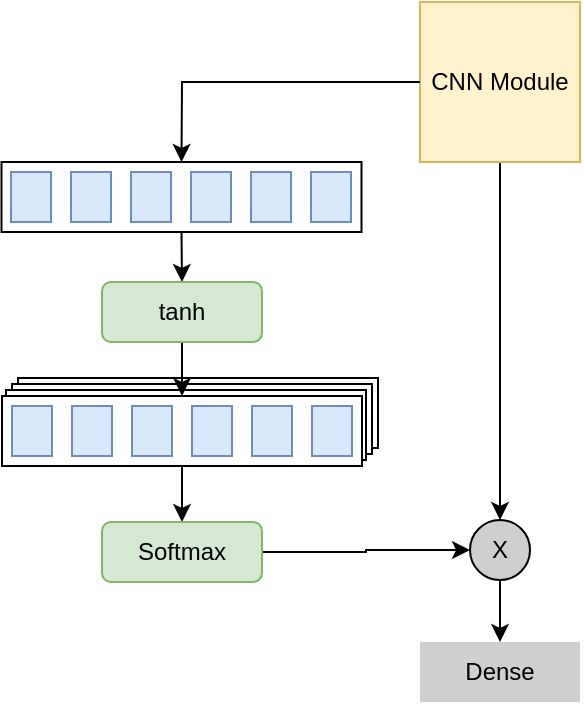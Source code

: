 <mxfile version="14.7.6" type="github">
  <diagram id="12bKeqMDI-2RTw7QtdX4" name="Page-1">
    <mxGraphModel dx="276" dy="148" grid="1" gridSize="10" guides="1" tooltips="1" connect="1" arrows="1" fold="1" page="1" pageScale="1" pageWidth="827" pageHeight="1169" math="0" shadow="0">
      <root>
        <mxCell id="0" />
        <mxCell id="1" parent="0" />
        <mxCell id="8udzAKhZFIz63xqEFnLd-36" value="" style="rounded=0;whiteSpace=wrap;html=1;" parent="1" vertex="1">
          <mxGeometry x="259" y="208" width="180" height="35" as="geometry" />
        </mxCell>
        <mxCell id="8udzAKhZFIz63xqEFnLd-35" value="" style="rounded=0;whiteSpace=wrap;html=1;" parent="1" vertex="1">
          <mxGeometry x="256" y="211" width="180" height="35" as="geometry" />
        </mxCell>
        <mxCell id="8udzAKhZFIz63xqEFnLd-33" value="" style="rounded=0;whiteSpace=wrap;html=1;" parent="1" vertex="1">
          <mxGeometry x="253" y="214" width="180" height="35" as="geometry" />
        </mxCell>
        <mxCell id="8udzAKhZFIz63xqEFnLd-4" style="edgeStyle=orthogonalEdgeStyle;rounded=0;orthogonalLoop=1;jettySize=auto;html=1;exitX=0.5;exitY=1;exitDx=0;exitDy=0;entryX=0.5;entryY=0;entryDx=0;entryDy=0;" parent="1" source="8udzAKhZFIz63xqEFnLd-1" target="8udzAKhZFIz63xqEFnLd-20" edge="1">
          <mxGeometry relative="1" as="geometry" />
        </mxCell>
        <mxCell id="8udzAKhZFIz63xqEFnLd-1" value="CNN Module" style="rounded=0;whiteSpace=wrap;html=1;strokeColor=#d6b656;fillColor=#fff2cc;" parent="1" vertex="1">
          <mxGeometry x="460" y="20" width="80" height="80" as="geometry" />
        </mxCell>
        <mxCell id="8udzAKhZFIz63xqEFnLd-3" value="Dense" style="rounded=0;whiteSpace=wrap;html=1;strokeColor=none;fillColor=#CFCFCF;" parent="1" vertex="1">
          <mxGeometry x="460" y="340" width="80" height="30" as="geometry" />
        </mxCell>
        <mxCell id="8udzAKhZFIz63xqEFnLd-32" style="edgeStyle=orthogonalEdgeStyle;rounded=0;jumpSize=0;orthogonalLoop=1;jettySize=auto;html=1;exitX=0.5;exitY=1;exitDx=0;exitDy=0;entryX=0.5;entryY=0;entryDx=0;entryDy=0;" parent="1" source="8udzAKhZFIz63xqEFnLd-6" target="8udzAKhZFIz63xqEFnLd-31" edge="1">
          <mxGeometry relative="1" as="geometry" />
        </mxCell>
        <mxCell id="8udzAKhZFIz63xqEFnLd-6" value="" style="rounded=0;whiteSpace=wrap;html=1;fillColor=none;" parent="1" vertex="1">
          <mxGeometry x="250.75" y="100" width="180" height="35" as="geometry" />
        </mxCell>
        <mxCell id="8udzAKhZFIz63xqEFnLd-8" value="" style="endArrow=classic;html=1;entryX=0.5;entryY=0;entryDx=0;entryDy=0;jumpSize=0;rounded=0;exitX=0;exitY=0.5;exitDx=0;exitDy=0;" parent="1" target="8udzAKhZFIz63xqEFnLd-6" edge="1" source="8udzAKhZFIz63xqEFnLd-1">
          <mxGeometry width="50" height="50" relative="1" as="geometry">
            <mxPoint x="556" y="80" as="sourcePoint" />
            <mxPoint x="616" y="120" as="targetPoint" />
            <Array as="points">
              <mxPoint x="341" y="60" />
            </Array>
          </mxGeometry>
        </mxCell>
        <mxCell id="8udzAKhZFIz63xqEFnLd-14" value="" style="rounded=0;whiteSpace=wrap;html=1;fillColor=#dae8fc;strokeColor=#6c8ebf;" parent="1" vertex="1">
          <mxGeometry x="345.5" y="105" width="20" height="25" as="geometry" />
        </mxCell>
        <mxCell id="8udzAKhZFIz63xqEFnLd-15" value="" style="rounded=0;whiteSpace=wrap;html=1;fillColor=#dae8fc;strokeColor=#6c8ebf;" parent="1" vertex="1">
          <mxGeometry x="375.5" y="105" width="20" height="25" as="geometry" />
        </mxCell>
        <mxCell id="8udzAKhZFIz63xqEFnLd-16" value="" style="rounded=0;whiteSpace=wrap;html=1;fillColor=#dae8fc;strokeColor=#6c8ebf;" parent="1" vertex="1">
          <mxGeometry x="405.5" y="105" width="20" height="25" as="geometry" />
        </mxCell>
        <mxCell id="8udzAKhZFIz63xqEFnLd-21" style="edgeStyle=orthogonalEdgeStyle;rounded=0;jumpSize=0;orthogonalLoop=1;jettySize=auto;html=1;entryX=0.5;entryY=0;entryDx=0;entryDy=0;" parent="1" source="8udzAKhZFIz63xqEFnLd-20" target="8udzAKhZFIz63xqEFnLd-3" edge="1">
          <mxGeometry relative="1" as="geometry" />
        </mxCell>
        <mxCell id="8udzAKhZFIz63xqEFnLd-20" value="X" style="ellipse;whiteSpace=wrap;html=1;aspect=fixed;rounded=1;strokeColor=#000000;fillColor=#CFCFCF;gradientColor=none;" parent="1" vertex="1">
          <mxGeometry x="485" y="279" width="30" height="30" as="geometry" />
        </mxCell>
        <mxCell id="8udzAKhZFIz63xqEFnLd-40" style="edgeStyle=orthogonalEdgeStyle;rounded=0;jumpSize=0;orthogonalLoop=1;jettySize=auto;html=1;entryX=0.5;entryY=0;entryDx=0;entryDy=0;" parent="1" source="8udzAKhZFIz63xqEFnLd-22" target="8udzAKhZFIz63xqEFnLd-39" edge="1">
          <mxGeometry relative="1" as="geometry" />
        </mxCell>
        <mxCell id="8udzAKhZFIz63xqEFnLd-22" value="" style="rounded=0;whiteSpace=wrap;html=1;" parent="1" vertex="1">
          <mxGeometry x="251" y="217" width="180" height="35" as="geometry" />
        </mxCell>
        <mxCell id="8udzAKhZFIz63xqEFnLd-23" value="" style="rounded=0;whiteSpace=wrap;html=1;fillColor=#dae8fc;strokeColor=#6c8ebf;" parent="1" vertex="1">
          <mxGeometry x="256" y="222" width="20" height="25" as="geometry" />
        </mxCell>
        <mxCell id="8udzAKhZFIz63xqEFnLd-24" value="" style="rounded=0;whiteSpace=wrap;html=1;fillColor=#dae8fc;strokeColor=#6c8ebf;" parent="1" vertex="1">
          <mxGeometry x="286" y="222" width="20" height="25" as="geometry" />
        </mxCell>
        <mxCell id="8udzAKhZFIz63xqEFnLd-25" value="" style="rounded=0;whiteSpace=wrap;html=1;fillColor=#dae8fc;strokeColor=#6c8ebf;" parent="1" vertex="1">
          <mxGeometry x="316" y="222" width="20" height="25" as="geometry" />
        </mxCell>
        <mxCell id="8udzAKhZFIz63xqEFnLd-26" value="" style="rounded=0;whiteSpace=wrap;html=1;fillColor=#dae8fc;strokeColor=#6c8ebf;" parent="1" vertex="1">
          <mxGeometry x="346" y="222" width="20" height="25" as="geometry" />
        </mxCell>
        <mxCell id="8udzAKhZFIz63xqEFnLd-27" value="" style="rounded=0;whiteSpace=wrap;html=1;fillColor=#dae8fc;strokeColor=#6c8ebf;" parent="1" vertex="1">
          <mxGeometry x="376" y="222" width="20" height="25" as="geometry" />
        </mxCell>
        <mxCell id="8udzAKhZFIz63xqEFnLd-28" value="" style="rounded=0;whiteSpace=wrap;html=1;fillColor=#dae8fc;strokeColor=#6c8ebf;" parent="1" vertex="1">
          <mxGeometry x="406" y="222" width="20" height="25" as="geometry" />
        </mxCell>
        <mxCell id="8udzAKhZFIz63xqEFnLd-38" style="edgeStyle=orthogonalEdgeStyle;rounded=0;jumpSize=0;orthogonalLoop=1;jettySize=auto;html=1;entryX=0.5;entryY=0;entryDx=0;entryDy=0;" parent="1" source="8udzAKhZFIz63xqEFnLd-31" target="8udzAKhZFIz63xqEFnLd-22" edge="1">
          <mxGeometry relative="1" as="geometry" />
        </mxCell>
        <mxCell id="8udzAKhZFIz63xqEFnLd-31" value="tanh" style="rounded=1;whiteSpace=wrap;html=1;fillColor=#d5e8d4;strokeColor=#82b366;" parent="1" vertex="1">
          <mxGeometry x="301" y="160" width="80" height="30" as="geometry" />
        </mxCell>
        <mxCell id="8udzAKhZFIz63xqEFnLd-41" style="edgeStyle=orthogonalEdgeStyle;rounded=0;jumpSize=0;orthogonalLoop=1;jettySize=auto;html=1;exitX=1;exitY=0.5;exitDx=0;exitDy=0;" parent="1" source="8udzAKhZFIz63xqEFnLd-39" target="8udzAKhZFIz63xqEFnLd-20" edge="1">
          <mxGeometry relative="1" as="geometry" />
        </mxCell>
        <mxCell id="8udzAKhZFIz63xqEFnLd-39" value="Softmax" style="rounded=1;whiteSpace=wrap;html=1;fillColor=#d5e8d4;strokeColor=#82b366;" parent="1" vertex="1">
          <mxGeometry x="301" y="280" width="80" height="30" as="geometry" />
        </mxCell>
        <mxCell id="7WbZR0eeq0xKLlafjDww-3" value="" style="rounded=0;whiteSpace=wrap;html=1;fillColor=#dae8fc;strokeColor=#6c8ebf;" vertex="1" parent="1">
          <mxGeometry x="255.5" y="105" width="20" height="25" as="geometry" />
        </mxCell>
        <mxCell id="7WbZR0eeq0xKLlafjDww-4" value="" style="rounded=0;whiteSpace=wrap;html=1;fillColor=#dae8fc;strokeColor=#6c8ebf;" vertex="1" parent="1">
          <mxGeometry x="285.5" y="105" width="20" height="25" as="geometry" />
        </mxCell>
        <mxCell id="7WbZR0eeq0xKLlafjDww-5" value="" style="rounded=0;whiteSpace=wrap;html=1;fillColor=#dae8fc;strokeColor=#6c8ebf;" vertex="1" parent="1">
          <mxGeometry x="315.5" y="105" width="20" height="25" as="geometry" />
        </mxCell>
      </root>
    </mxGraphModel>
  </diagram>
</mxfile>
